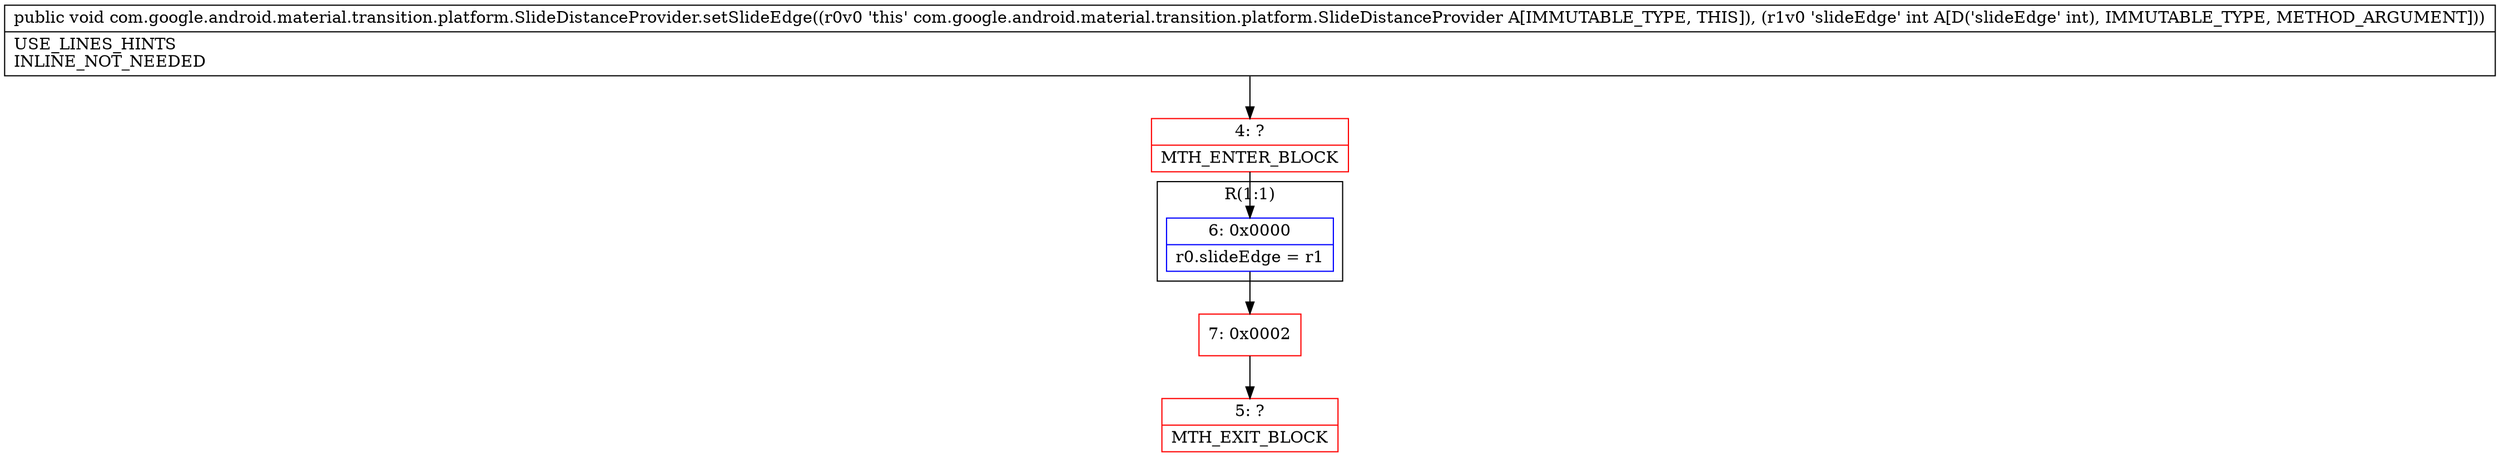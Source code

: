 digraph "CFG forcom.google.android.material.transition.platform.SlideDistanceProvider.setSlideEdge(I)V" {
subgraph cluster_Region_684697953 {
label = "R(1:1)";
node [shape=record,color=blue];
Node_6 [shape=record,label="{6\:\ 0x0000|r0.slideEdge = r1\l}"];
}
Node_4 [shape=record,color=red,label="{4\:\ ?|MTH_ENTER_BLOCK\l}"];
Node_7 [shape=record,color=red,label="{7\:\ 0x0002}"];
Node_5 [shape=record,color=red,label="{5\:\ ?|MTH_EXIT_BLOCK\l}"];
MethodNode[shape=record,label="{public void com.google.android.material.transition.platform.SlideDistanceProvider.setSlideEdge((r0v0 'this' com.google.android.material.transition.platform.SlideDistanceProvider A[IMMUTABLE_TYPE, THIS]), (r1v0 'slideEdge' int A[D('slideEdge' int), IMMUTABLE_TYPE, METHOD_ARGUMENT]))  | USE_LINES_HINTS\lINLINE_NOT_NEEDED\l}"];
MethodNode -> Node_4;Node_6 -> Node_7;
Node_4 -> Node_6;
Node_7 -> Node_5;
}

